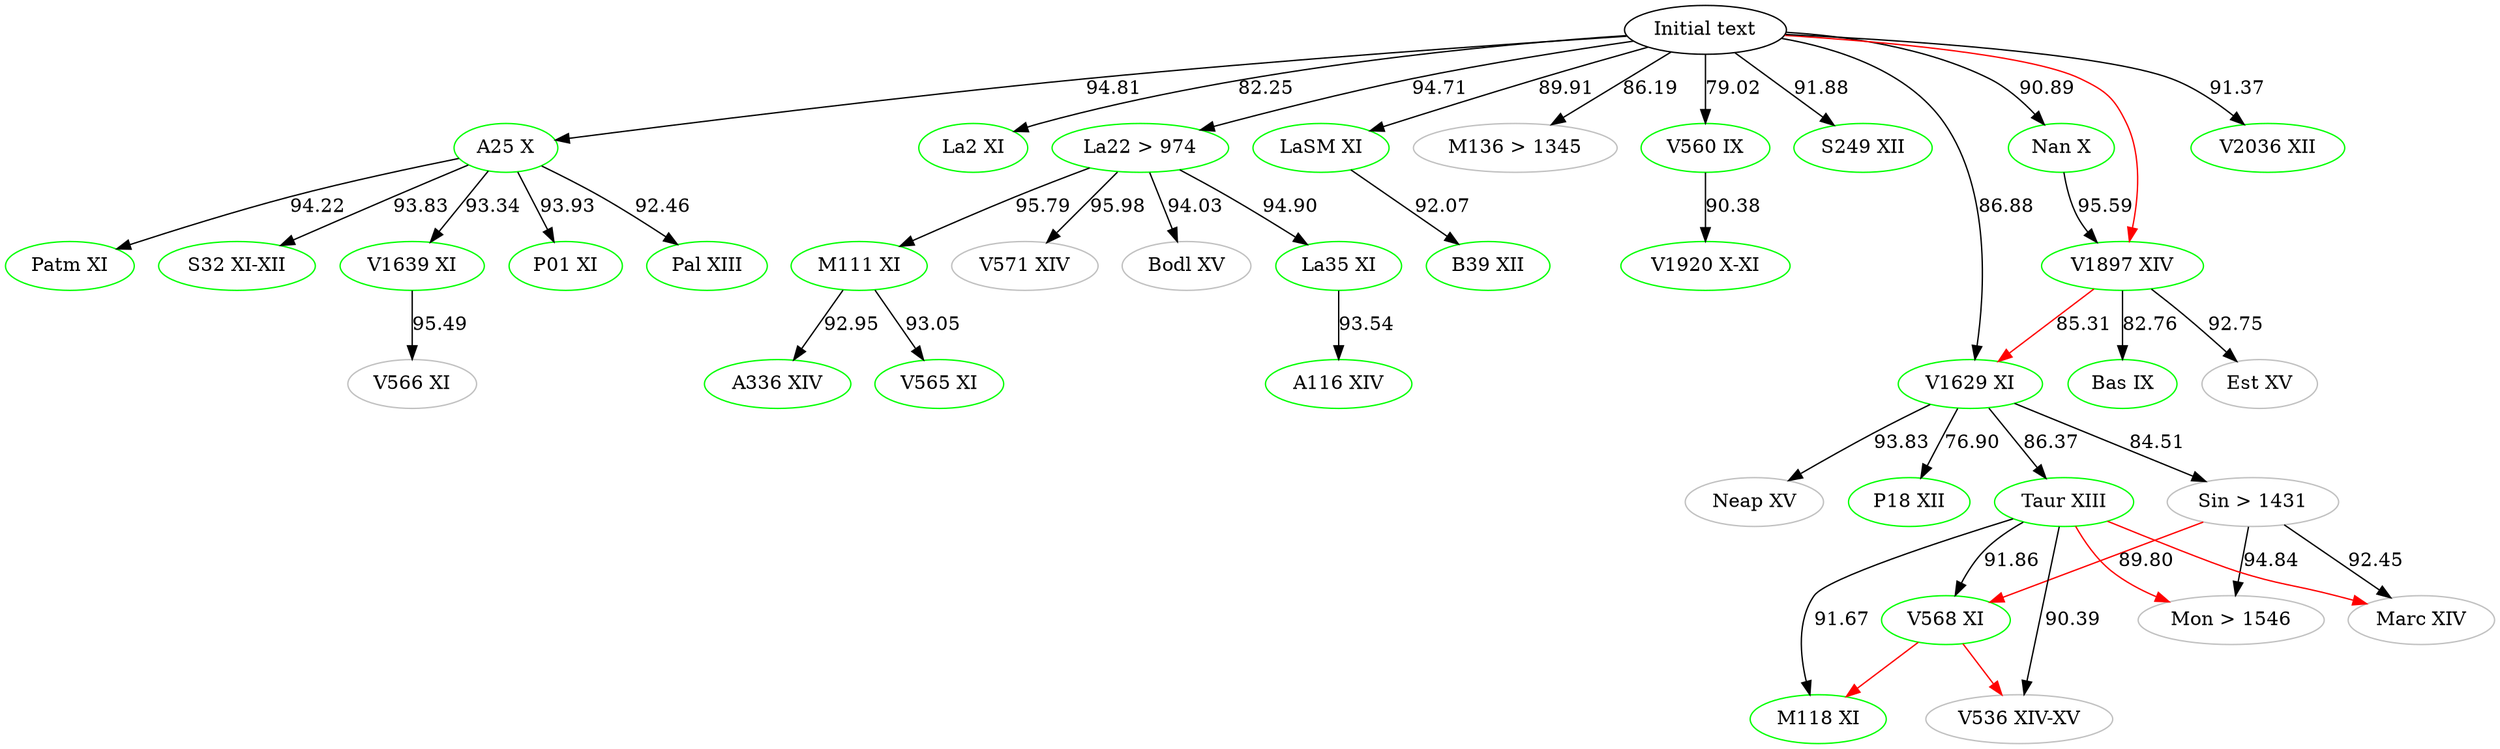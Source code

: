digraph {

    #Top [color="black", label="ω"]
    aBase [color="black", label="Initial text"]
    # Top [color="black", label="Initial text"]
	A116 [label="A116 XIV", color="green"]
	A25 [label="A25 X", color="green"]
	A336 [label="A336 XIV", color="green"]
	B39 [label="B39 XII", color="green"]
	Bas [label="Bas IX", color="green"]
	Bodl [label="Bodl XV", color="grey"]
	Est [label="Est XV", color="grey"]
	La2 [label="La2 XI", color="green"]
	La22 [label="La22 > 974", color="green"]
	La35 [label="La35 XI", color="green"]
	LaSM [label="LaSM XI", color="green"]
	M111 [label="M111 XI", color="green"]
    M118 [label="M118 XI", color="green"]
    M136 [label="M136 > 1345", color="grey"]
    Marc [label="Marc XIV", color="grey"]
    Mon [label="Mon > 1546", color="grey"]
	Nan [label="Nan X", color="green"]
    Neap [label="Neap XV", color="grey"]
    P01 [label="P01 XI", color="green"]
    P18 [label="P18 XII", color="green"]
	Pal [label="Pal XIII", color="green"]
	Patm [label="Patm XI", color="green"]
    Sin [label="Sin > 1431", color="grey"]
	S32 [label="S32 XI-XII", color="green"]
    S249 [label="S249 XII", color="green"]
    Taur [label="Taur XIII", color="green"]
    V536 [label="V536 XIV-XV", color="grey"]
	V560 [label="V560 IX", color="green"]
	V565 [label="V565 XI", color="green"]
	V566 [label="V566 XI", color="grey"]
	V568 [label="V568 XI", color="green"]
	V571 [label="V571 XIV", color="grey"]
    V1629 [label="V1629 XI", color="green"]
	V1639 [label="V1639 XI", color="green"]
	V1897 [label="V1897 XIV", color="green"]
	V1920 [label="V1920 X-XI", color="green"]
    V2036 [label="V2036 XII", color="green"]

	
	
  
    #Top -> aBase
    aBase -> A25 [label="94.81"]
    aBase -> M136 [label="86.19"]
    aBase -> V2036 [label="91.37"]
    # V2036 -> Patm [label="91.14", color="blue"]
    aBase -> V1629 [label="86.88"]
    aBase -> V560[label="79.02"]
    aBase -> La2 [label="82.25"]
    aBase -> S249 [label="91.88"]
    aBase -> LaSM [label="89.91"]
	aBase -> La22 [label="94.71"]
    aBase -> Nan [label="90.89"]

	# A25 -> M136 [label="85.50"]
    # M136 -> A25 [label="85.50" color="blue"]
	A25 -> Pal [label="92.46"]
	A25 -> P01 [label="93.93"]
    A25 -> V1639 [label="93.34"]
    A25 -> S32 [label="93.83"]
    A25 -> Patm [label="94.22"]

    #A25 -> La2 [color="red"]
    #A25 -> V566[color="red"]
    #A25 -> LaSM[color="red"]
    #A25 -> La22[color="red"]
    #A25 -> M136[color="red"]
    #A25 -> Nan[color="red"]
    #A25 -> S249[color="red"]
    #A25 -> V2036[color="red"]

    #aBase -> P01 [color="red"]
    #aBase -> Pal [color="red"]
    #aBase -> Patm [color="red"]
    #aBase -> La35[color="red"]
    #aBase -> B39[color="red"]
    #aBase -> V1920[color="red"]
    aBase -> V1897[color="red"]
    #aBase -> Neap[color="red"]
   
    #Bodl -> V1639[color="red"]
    #Patm -> S32[color="red"]
    #Patm -> V560[color="red"]

    #La22 -> A116[color="red"]
    #La22 -> V565[color="red"]
    #La22 -> A336[color="red"]

    Taur -> Mon[color="red"]
    Taur -> Marc[color="red"]

    Sin -> V568[label="89.80" color="red"]

    V568 -> V536[color="red"]
    V568 -> M118[color="red"]

    #V571 -> Bodl[color="red"]
    #M111 -> V571[color="red"]
    #La35 -> M111[color="red"]
    V1897 -> V1629[label="85.31" color="red"]
    #Nan -> Bas[color="red"]
    #Nan -> Est[color="red"]
    #Neap -> Taur[color="red"]
    #Neap -> Sin[color="red"]
   #Neap -> P18[color="red"]
 
 
 
 
	V1639 -> V566 [label="95.49"]

	La22 -> La35 [label= "94.90"]
	La22 -> M111 [label="95.79"]
	La22 -> Bodl [label="94.03"]
    La22 -> V571 [label="95.98"]

	La35 -> A116 [label="93.54"]

	M111 -> V565 [label="93.05"]
	M111 -> A336 [label="92.95"]
	
	
	
	Sin -> Marc [label="92.45"]

	V1629 -> Neap [label="93.83"]
	V1629 -> Sin [label="84.51"]
	V1629 -> Taur [label="86.37"]
    V1629 -> P18 [label="76.90"]

	Taur -> V568 [label="91.86"]
	Taur -> M118 [label="91.67"]
	Taur -> V536 [label="90.39"]
    # Taur -> Marc [color="blue" label="91.96"]
    # Marc -> Mon [color="blue" label="94.12"]
	Sin -> Mon [label="94.84"]

	V560 -> V1920 [label="90.38"]

	V1897 -> Est [label="92.75"]
    V1897 -> Bas [label="82.76"]

    Nan -> V1897 [label="95.59"]



    LaSM -> B39 [label="92.07"]
    
	
	
}

